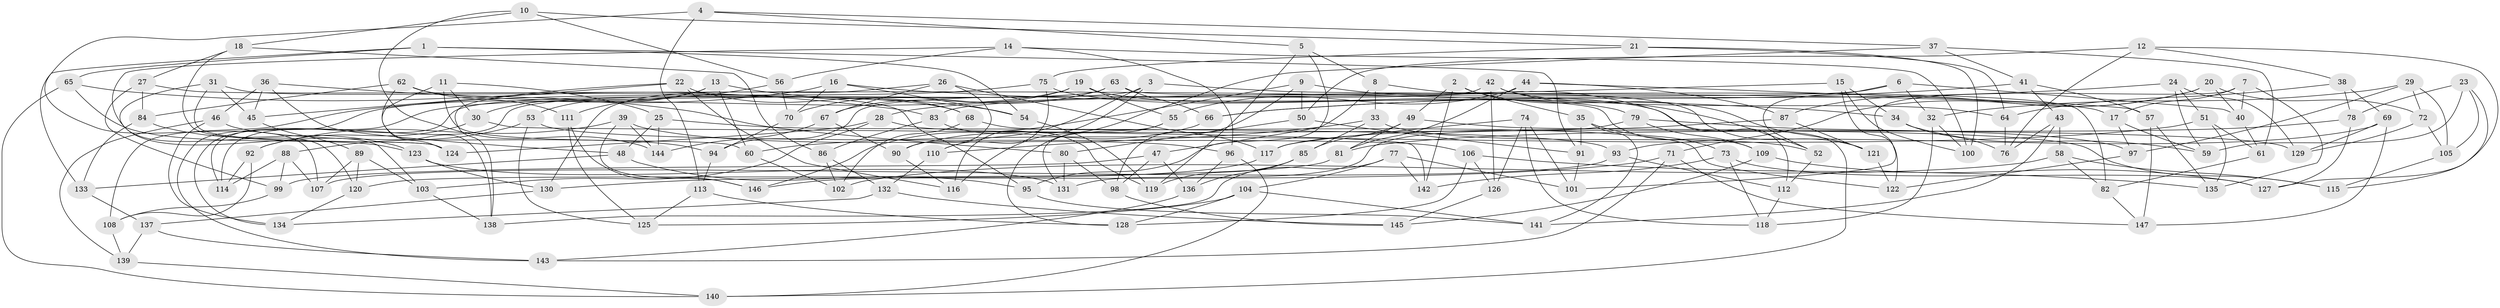 // Generated by graph-tools (version 1.1) at 2025/50/03/09/25 03:50:51]
// undirected, 147 vertices, 294 edges
graph export_dot {
graph [start="1"]
  node [color=gray90,style=filled];
  1;
  2;
  3;
  4;
  5;
  6;
  7;
  8;
  9;
  10;
  11;
  12;
  13;
  14;
  15;
  16;
  17;
  18;
  19;
  20;
  21;
  22;
  23;
  24;
  25;
  26;
  27;
  28;
  29;
  30;
  31;
  32;
  33;
  34;
  35;
  36;
  37;
  38;
  39;
  40;
  41;
  42;
  43;
  44;
  45;
  46;
  47;
  48;
  49;
  50;
  51;
  52;
  53;
  54;
  55;
  56;
  57;
  58;
  59;
  60;
  61;
  62;
  63;
  64;
  65;
  66;
  67;
  68;
  69;
  70;
  71;
  72;
  73;
  74;
  75;
  76;
  77;
  78;
  79;
  80;
  81;
  82;
  83;
  84;
  85;
  86;
  87;
  88;
  89;
  90;
  91;
  92;
  93;
  94;
  95;
  96;
  97;
  98;
  99;
  100;
  101;
  102;
  103;
  104;
  105;
  106;
  107;
  108;
  109;
  110;
  111;
  112;
  113;
  114;
  115;
  116;
  117;
  118;
  119;
  120;
  121;
  122;
  123;
  124;
  125;
  126;
  127;
  128;
  129;
  130;
  131;
  132;
  133;
  134;
  135;
  136;
  137;
  138;
  139;
  140;
  141;
  142;
  143;
  144;
  145;
  146;
  147;
  1 -- 91;
  1 -- 54;
  1 -- 65;
  1 -- 133;
  2 -- 49;
  2 -- 35;
  2 -- 142;
  2 -- 52;
  3 -- 110;
  3 -- 114;
  3 -- 116;
  3 -- 17;
  4 -- 37;
  4 -- 5;
  4 -- 107;
  4 -- 113;
  5 -- 119;
  5 -- 95;
  5 -- 8;
  6 -- 32;
  6 -- 83;
  6 -- 40;
  6 -- 52;
  7 -- 40;
  7 -- 17;
  7 -- 101;
  7 -- 135;
  8 -- 121;
  8 -- 47;
  8 -- 33;
  9 -- 146;
  9 -- 50;
  9 -- 98;
  9 -- 112;
  10 -- 18;
  10 -- 144;
  10 -- 56;
  10 -- 21;
  11 -- 124;
  11 -- 60;
  11 -- 25;
  11 -- 30;
  12 -- 127;
  12 -- 50;
  12 -- 38;
  12 -- 76;
  13 -- 60;
  13 -- 53;
  13 -- 30;
  13 -- 54;
  14 -- 96;
  14 -- 56;
  14 -- 103;
  14 -- 100;
  15 -- 28;
  15 -- 100;
  15 -- 122;
  15 -- 34;
  16 -- 108;
  16 -- 34;
  16 -- 54;
  16 -- 70;
  17 -- 59;
  17 -- 97;
  18 -- 124;
  18 -- 27;
  18 -- 86;
  19 -- 134;
  19 -- 140;
  19 -- 55;
  19 -- 67;
  20 -- 40;
  20 -- 71;
  20 -- 72;
  20 -- 87;
  21 -- 64;
  21 -- 75;
  21 -- 100;
  22 -- 45;
  22 -- 116;
  22 -- 68;
  22 -- 138;
  23 -- 78;
  23 -- 115;
  23 -- 59;
  23 -- 105;
  24 -- 51;
  24 -- 59;
  24 -- 129;
  24 -- 66;
  25 -- 93;
  25 -- 144;
  25 -- 48;
  26 -- 130;
  26 -- 67;
  26 -- 117;
  26 -- 90;
  27 -- 84;
  27 -- 109;
  27 -- 99;
  28 -- 103;
  28 -- 115;
  28 -- 124;
  29 -- 97;
  29 -- 32;
  29 -- 72;
  29 -- 105;
  30 -- 92;
  30 -- 142;
  31 -- 95;
  31 -- 120;
  31 -- 124;
  31 -- 45;
  32 -- 118;
  32 -- 100;
  33 -- 85;
  33 -- 52;
  33 -- 110;
  34 -- 59;
  34 -- 76;
  35 -- 141;
  35 -- 73;
  35 -- 91;
  36 -- 80;
  36 -- 46;
  36 -- 48;
  36 -- 45;
  37 -- 116;
  37 -- 61;
  37 -- 41;
  38 -- 64;
  38 -- 78;
  38 -- 69;
  39 -- 96;
  39 -- 146;
  39 -- 144;
  39 -- 92;
  40 -- 61;
  41 -- 66;
  41 -- 57;
  41 -- 43;
  42 -- 126;
  42 -- 64;
  42 -- 94;
  42 -- 121;
  43 -- 141;
  43 -- 76;
  43 -- 58;
  44 -- 57;
  44 -- 81;
  44 -- 87;
  44 -- 55;
  45 -- 89;
  46 -- 134;
  46 -- 94;
  46 -- 139;
  47 -- 136;
  47 -- 99;
  47 -- 98;
  48 -- 95;
  48 -- 133;
  49 -- 81;
  49 -- 129;
  49 -- 85;
  50 -- 91;
  50 -- 80;
  51 -- 135;
  51 -- 60;
  51 -- 61;
  52 -- 112;
  53 -- 88;
  53 -- 106;
  53 -- 125;
  54 -- 119;
  55 -- 131;
  55 -- 128;
  56 -- 70;
  56 -- 111;
  57 -- 147;
  57 -- 135;
  58 -- 82;
  58 -- 115;
  58 -- 102;
  60 -- 102;
  61 -- 82;
  62 -- 111;
  62 -- 84;
  62 -- 68;
  62 -- 138;
  63 -- 66;
  63 -- 114;
  63 -- 82;
  63 -- 70;
  64 -- 76;
  65 -- 123;
  65 -- 140;
  65 -- 83;
  66 -- 90;
  67 -- 90;
  67 -- 144;
  68 -- 122;
  68 -- 102;
  69 -- 129;
  69 -- 93;
  69 -- 147;
  70 -- 94;
  71 -- 130;
  71 -- 147;
  71 -- 143;
  72 -- 129;
  72 -- 105;
  73 -- 142;
  73 -- 118;
  73 -- 127;
  74 -- 101;
  74 -- 118;
  74 -- 126;
  74 -- 117;
  75 -- 110;
  75 -- 143;
  75 -- 79;
  77 -- 142;
  77 -- 138;
  77 -- 104;
  77 -- 101;
  78 -- 127;
  78 -- 81;
  79 -- 97;
  79 -- 109;
  79 -- 131;
  80 -- 98;
  80 -- 131;
  81 -- 120;
  82 -- 147;
  83 -- 86;
  83 -- 119;
  84 -- 133;
  84 -- 123;
  85 -- 136;
  85 -- 119;
  86 -- 132;
  86 -- 102;
  87 -- 121;
  87 -- 117;
  88 -- 114;
  88 -- 99;
  88 -- 107;
  89 -- 120;
  89 -- 107;
  89 -- 103;
  90 -- 116;
  91 -- 101;
  92 -- 114;
  92 -- 108;
  93 -- 107;
  93 -- 112;
  94 -- 113;
  95 -- 141;
  96 -- 140;
  96 -- 136;
  97 -- 122;
  98 -- 145;
  99 -- 108;
  103 -- 138;
  104 -- 141;
  104 -- 128;
  104 -- 125;
  105 -- 115;
  106 -- 128;
  106 -- 135;
  106 -- 126;
  108 -- 139;
  109 -- 145;
  109 -- 127;
  110 -- 132;
  111 -- 125;
  111 -- 146;
  112 -- 118;
  113 -- 125;
  113 -- 128;
  117 -- 146;
  120 -- 134;
  121 -- 122;
  123 -- 130;
  123 -- 131;
  126 -- 145;
  130 -- 137;
  132 -- 145;
  132 -- 134;
  133 -- 137;
  136 -- 143;
  137 -- 139;
  137 -- 143;
  139 -- 140;
}
